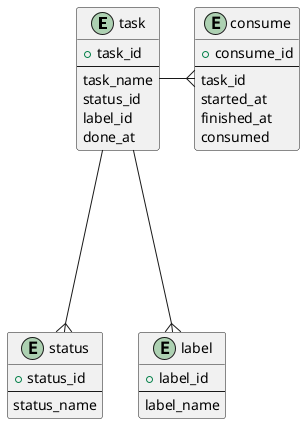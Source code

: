 @startuml

entity task {
    + task_id
    --
    task_name
    status_id
    label_id
    done_at
}

entity status {
    + status_id
    --
    status_name
}

entity consume {
  + consume_id
  --
  task_id
  started_at
  finished_at
  consumed
}

entity label {
    + label_id
    --
    label_name
}

task ----{ status
task ----{ label
task -ri-{ consume

@enduml
